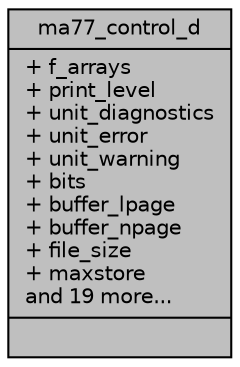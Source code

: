 digraph "ma77_control_d"
{
  edge [fontname="Helvetica",fontsize="10",labelfontname="Helvetica",labelfontsize="10"];
  node [fontname="Helvetica",fontsize="10",shape=record];
  Node1 [label="{ma77_control_d\n|+ f_arrays\l+ print_level\l+ unit_diagnostics\l+ unit_error\l+ unit_warning\l+ bits\l+ buffer_lpage\l+ buffer_npage\l+ file_size\l+ maxstore\land 19 more...\l|}",height=0.2,width=0.4,color="black", fillcolor="grey75", style="filled" fontcolor="black"];
}

